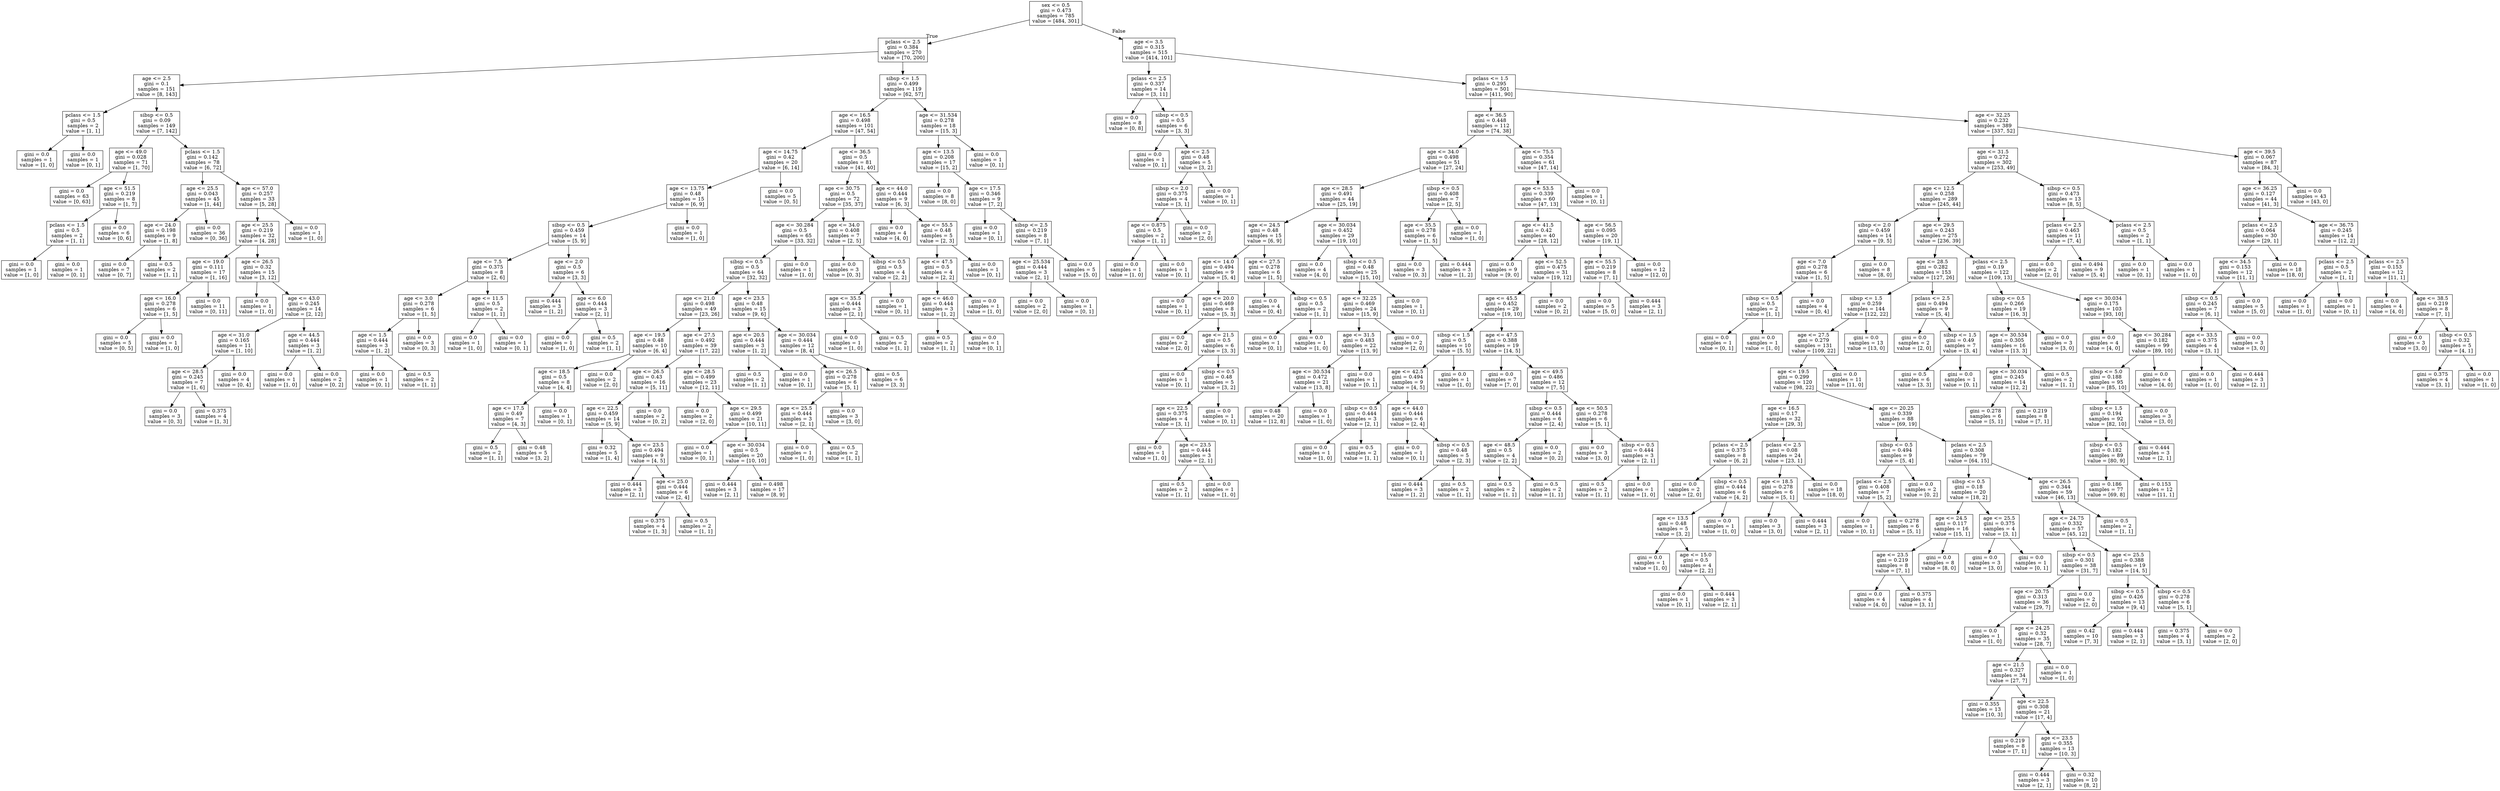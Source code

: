 digraph Tree {
node [shape=box] ;
0 [label="sex <= 0.5\ngini = 0.473\nsamples = 785\nvalue = [484, 301]"] ;
1 [label="pclass <= 2.5\ngini = 0.384\nsamples = 270\nvalue = [70, 200]"] ;
0 -> 1 [labeldistance=2.5, labelangle=45, headlabel="True"] ;
2 [label="age <= 2.5\ngini = 0.1\nsamples = 151\nvalue = [8, 143]"] ;
1 -> 2 ;
3 [label="pclass <= 1.5\ngini = 0.5\nsamples = 2\nvalue = [1, 1]"] ;
2 -> 3 ;
4 [label="gini = 0.0\nsamples = 1\nvalue = [1, 0]"] ;
3 -> 4 ;
5 [label="gini = 0.0\nsamples = 1\nvalue = [0, 1]"] ;
3 -> 5 ;
6 [label="sibsp <= 0.5\ngini = 0.09\nsamples = 149\nvalue = [7, 142]"] ;
2 -> 6 ;
7 [label="age <= 49.0\ngini = 0.028\nsamples = 71\nvalue = [1, 70]"] ;
6 -> 7 ;
8 [label="gini = 0.0\nsamples = 63\nvalue = [0, 63]"] ;
7 -> 8 ;
9 [label="age <= 51.5\ngini = 0.219\nsamples = 8\nvalue = [1, 7]"] ;
7 -> 9 ;
10 [label="pclass <= 1.5\ngini = 0.5\nsamples = 2\nvalue = [1, 1]"] ;
9 -> 10 ;
11 [label="gini = 0.0\nsamples = 1\nvalue = [1, 0]"] ;
10 -> 11 ;
12 [label="gini = 0.0\nsamples = 1\nvalue = [0, 1]"] ;
10 -> 12 ;
13 [label="gini = 0.0\nsamples = 6\nvalue = [0, 6]"] ;
9 -> 13 ;
14 [label="pclass <= 1.5\ngini = 0.142\nsamples = 78\nvalue = [6, 72]"] ;
6 -> 14 ;
15 [label="age <= 25.5\ngini = 0.043\nsamples = 45\nvalue = [1, 44]"] ;
14 -> 15 ;
16 [label="age <= 24.0\ngini = 0.198\nsamples = 9\nvalue = [1, 8]"] ;
15 -> 16 ;
17 [label="gini = 0.0\nsamples = 7\nvalue = [0, 7]"] ;
16 -> 17 ;
18 [label="gini = 0.5\nsamples = 2\nvalue = [1, 1]"] ;
16 -> 18 ;
19 [label="gini = 0.0\nsamples = 36\nvalue = [0, 36]"] ;
15 -> 19 ;
20 [label="age <= 57.0\ngini = 0.257\nsamples = 33\nvalue = [5, 28]"] ;
14 -> 20 ;
21 [label="age <= 25.5\ngini = 0.219\nsamples = 32\nvalue = [4, 28]"] ;
20 -> 21 ;
22 [label="age <= 19.0\ngini = 0.111\nsamples = 17\nvalue = [1, 16]"] ;
21 -> 22 ;
23 [label="age <= 16.0\ngini = 0.278\nsamples = 6\nvalue = [1, 5]"] ;
22 -> 23 ;
24 [label="gini = 0.0\nsamples = 5\nvalue = [0, 5]"] ;
23 -> 24 ;
25 [label="gini = 0.0\nsamples = 1\nvalue = [1, 0]"] ;
23 -> 25 ;
26 [label="gini = 0.0\nsamples = 11\nvalue = [0, 11]"] ;
22 -> 26 ;
27 [label="age <= 26.5\ngini = 0.32\nsamples = 15\nvalue = [3, 12]"] ;
21 -> 27 ;
28 [label="gini = 0.0\nsamples = 1\nvalue = [1, 0]"] ;
27 -> 28 ;
29 [label="age <= 43.0\ngini = 0.245\nsamples = 14\nvalue = [2, 12]"] ;
27 -> 29 ;
30 [label="age <= 31.0\ngini = 0.165\nsamples = 11\nvalue = [1, 10]"] ;
29 -> 30 ;
31 [label="age <= 28.5\ngini = 0.245\nsamples = 7\nvalue = [1, 6]"] ;
30 -> 31 ;
32 [label="gini = 0.0\nsamples = 3\nvalue = [0, 3]"] ;
31 -> 32 ;
33 [label="gini = 0.375\nsamples = 4\nvalue = [1, 3]"] ;
31 -> 33 ;
34 [label="gini = 0.0\nsamples = 4\nvalue = [0, 4]"] ;
30 -> 34 ;
35 [label="age <= 44.5\ngini = 0.444\nsamples = 3\nvalue = [1, 2]"] ;
29 -> 35 ;
36 [label="gini = 0.0\nsamples = 1\nvalue = [1, 0]"] ;
35 -> 36 ;
37 [label="gini = 0.0\nsamples = 2\nvalue = [0, 2]"] ;
35 -> 37 ;
38 [label="gini = 0.0\nsamples = 1\nvalue = [1, 0]"] ;
20 -> 38 ;
39 [label="sibsp <= 1.5\ngini = 0.499\nsamples = 119\nvalue = [62, 57]"] ;
1 -> 39 ;
40 [label="age <= 16.5\ngini = 0.498\nsamples = 101\nvalue = [47, 54]"] ;
39 -> 40 ;
41 [label="age <= 14.75\ngini = 0.42\nsamples = 20\nvalue = [6, 14]"] ;
40 -> 41 ;
42 [label="age <= 13.75\ngini = 0.48\nsamples = 15\nvalue = [6, 9]"] ;
41 -> 42 ;
43 [label="sibsp <= 0.5\ngini = 0.459\nsamples = 14\nvalue = [5, 9]"] ;
42 -> 43 ;
44 [label="age <= 7.5\ngini = 0.375\nsamples = 8\nvalue = [2, 6]"] ;
43 -> 44 ;
45 [label="age <= 3.0\ngini = 0.278\nsamples = 6\nvalue = [1, 5]"] ;
44 -> 45 ;
46 [label="age <= 1.5\ngini = 0.444\nsamples = 3\nvalue = [1, 2]"] ;
45 -> 46 ;
47 [label="gini = 0.0\nsamples = 1\nvalue = [0, 1]"] ;
46 -> 47 ;
48 [label="gini = 0.5\nsamples = 2\nvalue = [1, 1]"] ;
46 -> 48 ;
49 [label="gini = 0.0\nsamples = 3\nvalue = [0, 3]"] ;
45 -> 49 ;
50 [label="age <= 11.5\ngini = 0.5\nsamples = 2\nvalue = [1, 1]"] ;
44 -> 50 ;
51 [label="gini = 0.0\nsamples = 1\nvalue = [1, 0]"] ;
50 -> 51 ;
52 [label="gini = 0.0\nsamples = 1\nvalue = [0, 1]"] ;
50 -> 52 ;
53 [label="age <= 2.0\ngini = 0.5\nsamples = 6\nvalue = [3, 3]"] ;
43 -> 53 ;
54 [label="gini = 0.444\nsamples = 3\nvalue = [1, 2]"] ;
53 -> 54 ;
55 [label="age <= 6.0\ngini = 0.444\nsamples = 3\nvalue = [2, 1]"] ;
53 -> 55 ;
56 [label="gini = 0.0\nsamples = 1\nvalue = [1, 0]"] ;
55 -> 56 ;
57 [label="gini = 0.5\nsamples = 2\nvalue = [1, 1]"] ;
55 -> 57 ;
58 [label="gini = 0.0\nsamples = 1\nvalue = [1, 0]"] ;
42 -> 58 ;
59 [label="gini = 0.0\nsamples = 5\nvalue = [0, 5]"] ;
41 -> 59 ;
60 [label="age <= 36.5\ngini = 0.5\nsamples = 81\nvalue = [41, 40]"] ;
40 -> 60 ;
61 [label="age <= 30.75\ngini = 0.5\nsamples = 72\nvalue = [35, 37]"] ;
60 -> 61 ;
62 [label="age <= 30.284\ngini = 0.5\nsamples = 65\nvalue = [33, 32]"] ;
61 -> 62 ;
63 [label="sibsp <= 0.5\ngini = 0.5\nsamples = 64\nvalue = [32, 32]"] ;
62 -> 63 ;
64 [label="age <= 21.0\ngini = 0.498\nsamples = 49\nvalue = [23, 26]"] ;
63 -> 64 ;
65 [label="age <= 19.5\ngini = 0.48\nsamples = 10\nvalue = [6, 4]"] ;
64 -> 65 ;
66 [label="age <= 18.5\ngini = 0.5\nsamples = 8\nvalue = [4, 4]"] ;
65 -> 66 ;
67 [label="age <= 17.5\ngini = 0.49\nsamples = 7\nvalue = [4, 3]"] ;
66 -> 67 ;
68 [label="gini = 0.5\nsamples = 2\nvalue = [1, 1]"] ;
67 -> 68 ;
69 [label="gini = 0.48\nsamples = 5\nvalue = [3, 2]"] ;
67 -> 69 ;
70 [label="gini = 0.0\nsamples = 1\nvalue = [0, 1]"] ;
66 -> 70 ;
71 [label="gini = 0.0\nsamples = 2\nvalue = [2, 0]"] ;
65 -> 71 ;
72 [label="age <= 27.5\ngini = 0.492\nsamples = 39\nvalue = [17, 22]"] ;
64 -> 72 ;
73 [label="age <= 26.5\ngini = 0.43\nsamples = 16\nvalue = [5, 11]"] ;
72 -> 73 ;
74 [label="age <= 22.5\ngini = 0.459\nsamples = 14\nvalue = [5, 9]"] ;
73 -> 74 ;
75 [label="gini = 0.32\nsamples = 5\nvalue = [1, 4]"] ;
74 -> 75 ;
76 [label="age <= 23.5\ngini = 0.494\nsamples = 9\nvalue = [4, 5]"] ;
74 -> 76 ;
77 [label="gini = 0.444\nsamples = 3\nvalue = [2, 1]"] ;
76 -> 77 ;
78 [label="age <= 25.0\ngini = 0.444\nsamples = 6\nvalue = [2, 4]"] ;
76 -> 78 ;
79 [label="gini = 0.375\nsamples = 4\nvalue = [1, 3]"] ;
78 -> 79 ;
80 [label="gini = 0.5\nsamples = 2\nvalue = [1, 1]"] ;
78 -> 80 ;
81 [label="gini = 0.0\nsamples = 2\nvalue = [0, 2]"] ;
73 -> 81 ;
82 [label="age <= 28.5\ngini = 0.499\nsamples = 23\nvalue = [12, 11]"] ;
72 -> 82 ;
83 [label="gini = 0.0\nsamples = 2\nvalue = [2, 0]"] ;
82 -> 83 ;
84 [label="age <= 29.5\ngini = 0.499\nsamples = 21\nvalue = [10, 11]"] ;
82 -> 84 ;
85 [label="gini = 0.0\nsamples = 1\nvalue = [0, 1]"] ;
84 -> 85 ;
86 [label="age <= 30.034\ngini = 0.5\nsamples = 20\nvalue = [10, 10]"] ;
84 -> 86 ;
87 [label="gini = 0.444\nsamples = 3\nvalue = [2, 1]"] ;
86 -> 87 ;
88 [label="gini = 0.498\nsamples = 17\nvalue = [8, 9]"] ;
86 -> 88 ;
89 [label="age <= 23.5\ngini = 0.48\nsamples = 15\nvalue = [9, 6]"] ;
63 -> 89 ;
90 [label="age <= 20.5\ngini = 0.444\nsamples = 3\nvalue = [1, 2]"] ;
89 -> 90 ;
91 [label="gini = 0.5\nsamples = 2\nvalue = [1, 1]"] ;
90 -> 91 ;
92 [label="gini = 0.0\nsamples = 1\nvalue = [0, 1]"] ;
90 -> 92 ;
93 [label="age <= 30.034\ngini = 0.444\nsamples = 12\nvalue = [8, 4]"] ;
89 -> 93 ;
94 [label="age <= 26.5\ngini = 0.278\nsamples = 6\nvalue = [5, 1]"] ;
93 -> 94 ;
95 [label="age <= 25.5\ngini = 0.444\nsamples = 3\nvalue = [2, 1]"] ;
94 -> 95 ;
96 [label="gini = 0.0\nsamples = 1\nvalue = [1, 0]"] ;
95 -> 96 ;
97 [label="gini = 0.5\nsamples = 2\nvalue = [1, 1]"] ;
95 -> 97 ;
98 [label="gini = 0.0\nsamples = 3\nvalue = [3, 0]"] ;
94 -> 98 ;
99 [label="gini = 0.5\nsamples = 6\nvalue = [3, 3]"] ;
93 -> 99 ;
100 [label="gini = 0.0\nsamples = 1\nvalue = [1, 0]"] ;
62 -> 100 ;
101 [label="age <= 34.0\ngini = 0.408\nsamples = 7\nvalue = [2, 5]"] ;
61 -> 101 ;
102 [label="gini = 0.0\nsamples = 3\nvalue = [0, 3]"] ;
101 -> 102 ;
103 [label="sibsp <= 0.5\ngini = 0.5\nsamples = 4\nvalue = [2, 2]"] ;
101 -> 103 ;
104 [label="age <= 35.5\ngini = 0.444\nsamples = 3\nvalue = [2, 1]"] ;
103 -> 104 ;
105 [label="gini = 0.0\nsamples = 1\nvalue = [1, 0]"] ;
104 -> 105 ;
106 [label="gini = 0.5\nsamples = 2\nvalue = [1, 1]"] ;
104 -> 106 ;
107 [label="gini = 0.0\nsamples = 1\nvalue = [0, 1]"] ;
103 -> 107 ;
108 [label="age <= 44.0\ngini = 0.444\nsamples = 9\nvalue = [6, 3]"] ;
60 -> 108 ;
109 [label="gini = 0.0\nsamples = 4\nvalue = [4, 0]"] ;
108 -> 109 ;
110 [label="age <= 55.5\ngini = 0.48\nsamples = 5\nvalue = [2, 3]"] ;
108 -> 110 ;
111 [label="age <= 47.5\ngini = 0.5\nsamples = 4\nvalue = [2, 2]"] ;
110 -> 111 ;
112 [label="age <= 46.0\ngini = 0.444\nsamples = 3\nvalue = [1, 2]"] ;
111 -> 112 ;
113 [label="gini = 0.5\nsamples = 2\nvalue = [1, 1]"] ;
112 -> 113 ;
114 [label="gini = 0.0\nsamples = 1\nvalue = [0, 1]"] ;
112 -> 114 ;
115 [label="gini = 0.0\nsamples = 1\nvalue = [1, 0]"] ;
111 -> 115 ;
116 [label="gini = 0.0\nsamples = 1\nvalue = [0, 1]"] ;
110 -> 116 ;
117 [label="age <= 31.534\ngini = 0.278\nsamples = 18\nvalue = [15, 3]"] ;
39 -> 117 ;
118 [label="age <= 13.5\ngini = 0.208\nsamples = 17\nvalue = [15, 2]"] ;
117 -> 118 ;
119 [label="gini = 0.0\nsamples = 8\nvalue = [8, 0]"] ;
118 -> 119 ;
120 [label="age <= 17.5\ngini = 0.346\nsamples = 9\nvalue = [7, 2]"] ;
118 -> 120 ;
121 [label="gini = 0.0\nsamples = 1\nvalue = [0, 1]"] ;
120 -> 121 ;
122 [label="sibsp <= 2.5\ngini = 0.219\nsamples = 8\nvalue = [7, 1]"] ;
120 -> 122 ;
123 [label="age <= 25.534\ngini = 0.444\nsamples = 3\nvalue = [2, 1]"] ;
122 -> 123 ;
124 [label="gini = 0.0\nsamples = 2\nvalue = [2, 0]"] ;
123 -> 124 ;
125 [label="gini = 0.0\nsamples = 1\nvalue = [0, 1]"] ;
123 -> 125 ;
126 [label="gini = 0.0\nsamples = 5\nvalue = [5, 0]"] ;
122 -> 126 ;
127 [label="gini = 0.0\nsamples = 1\nvalue = [0, 1]"] ;
117 -> 127 ;
128 [label="age <= 3.5\ngini = 0.315\nsamples = 515\nvalue = [414, 101]"] ;
0 -> 128 [labeldistance=2.5, labelangle=-45, headlabel="False"] ;
129 [label="pclass <= 2.5\ngini = 0.337\nsamples = 14\nvalue = [3, 11]"] ;
128 -> 129 ;
130 [label="gini = 0.0\nsamples = 8\nvalue = [0, 8]"] ;
129 -> 130 ;
131 [label="sibsp <= 0.5\ngini = 0.5\nsamples = 6\nvalue = [3, 3]"] ;
129 -> 131 ;
132 [label="gini = 0.0\nsamples = 1\nvalue = [0, 1]"] ;
131 -> 132 ;
133 [label="age <= 2.5\ngini = 0.48\nsamples = 5\nvalue = [3, 2]"] ;
131 -> 133 ;
134 [label="sibsp <= 2.0\ngini = 0.375\nsamples = 4\nvalue = [3, 1]"] ;
133 -> 134 ;
135 [label="age <= 0.875\ngini = 0.5\nsamples = 2\nvalue = [1, 1]"] ;
134 -> 135 ;
136 [label="gini = 0.0\nsamples = 1\nvalue = [1, 0]"] ;
135 -> 136 ;
137 [label="gini = 0.0\nsamples = 1\nvalue = [0, 1]"] ;
135 -> 137 ;
138 [label="gini = 0.0\nsamples = 2\nvalue = [2, 0]"] ;
134 -> 138 ;
139 [label="gini = 0.0\nsamples = 1\nvalue = [0, 1]"] ;
133 -> 139 ;
140 [label="pclass <= 1.5\ngini = 0.295\nsamples = 501\nvalue = [411, 90]"] ;
128 -> 140 ;
141 [label="age <= 36.5\ngini = 0.448\nsamples = 112\nvalue = [74, 38]"] ;
140 -> 141 ;
142 [label="age <= 34.0\ngini = 0.498\nsamples = 51\nvalue = [27, 24]"] ;
141 -> 142 ;
143 [label="age <= 28.5\ngini = 0.491\nsamples = 44\nvalue = [25, 19]"] ;
142 -> 143 ;
144 [label="age <= 24.5\ngini = 0.48\nsamples = 15\nvalue = [6, 9]"] ;
143 -> 144 ;
145 [label="age <= 14.0\ngini = 0.494\nsamples = 9\nvalue = [5, 4]"] ;
144 -> 145 ;
146 [label="gini = 0.0\nsamples = 1\nvalue = [0, 1]"] ;
145 -> 146 ;
147 [label="age <= 20.0\ngini = 0.469\nsamples = 8\nvalue = [5, 3]"] ;
145 -> 147 ;
148 [label="gini = 0.0\nsamples = 2\nvalue = [2, 0]"] ;
147 -> 148 ;
149 [label="age <= 21.5\ngini = 0.5\nsamples = 6\nvalue = [3, 3]"] ;
147 -> 149 ;
150 [label="gini = 0.0\nsamples = 1\nvalue = [0, 1]"] ;
149 -> 150 ;
151 [label="sibsp <= 0.5\ngini = 0.48\nsamples = 5\nvalue = [3, 2]"] ;
149 -> 151 ;
152 [label="age <= 22.5\ngini = 0.375\nsamples = 4\nvalue = [3, 1]"] ;
151 -> 152 ;
153 [label="gini = 0.0\nsamples = 1\nvalue = [1, 0]"] ;
152 -> 153 ;
154 [label="age <= 23.5\ngini = 0.444\nsamples = 3\nvalue = [2, 1]"] ;
152 -> 154 ;
155 [label="gini = 0.5\nsamples = 2\nvalue = [1, 1]"] ;
154 -> 155 ;
156 [label="gini = 0.0\nsamples = 1\nvalue = [1, 0]"] ;
154 -> 156 ;
157 [label="gini = 0.0\nsamples = 1\nvalue = [0, 1]"] ;
151 -> 157 ;
158 [label="age <= 27.5\ngini = 0.278\nsamples = 6\nvalue = [1, 5]"] ;
144 -> 158 ;
159 [label="gini = 0.0\nsamples = 4\nvalue = [0, 4]"] ;
158 -> 159 ;
160 [label="sibsp <= 0.5\ngini = 0.5\nsamples = 2\nvalue = [1, 1]"] ;
158 -> 160 ;
161 [label="gini = 0.0\nsamples = 1\nvalue = [0, 1]"] ;
160 -> 161 ;
162 [label="gini = 0.0\nsamples = 1\nvalue = [1, 0]"] ;
160 -> 162 ;
163 [label="age <= 30.034\ngini = 0.452\nsamples = 29\nvalue = [19, 10]"] ;
143 -> 163 ;
164 [label="gini = 0.0\nsamples = 4\nvalue = [4, 0]"] ;
163 -> 164 ;
165 [label="sibsp <= 0.5\ngini = 0.48\nsamples = 25\nvalue = [15, 10]"] ;
163 -> 165 ;
166 [label="age <= 32.25\ngini = 0.469\nsamples = 24\nvalue = [15, 9]"] ;
165 -> 166 ;
167 [label="age <= 31.5\ngini = 0.483\nsamples = 22\nvalue = [13, 9]"] ;
166 -> 167 ;
168 [label="age <= 30.534\ngini = 0.472\nsamples = 21\nvalue = [13, 8]"] ;
167 -> 168 ;
169 [label="gini = 0.48\nsamples = 20\nvalue = [12, 8]"] ;
168 -> 169 ;
170 [label="gini = 0.0\nsamples = 1\nvalue = [1, 0]"] ;
168 -> 170 ;
171 [label="gini = 0.0\nsamples = 1\nvalue = [0, 1]"] ;
167 -> 171 ;
172 [label="gini = 0.0\nsamples = 2\nvalue = [2, 0]"] ;
166 -> 172 ;
173 [label="gini = 0.0\nsamples = 1\nvalue = [0, 1]"] ;
165 -> 173 ;
174 [label="sibsp <= 0.5\ngini = 0.408\nsamples = 7\nvalue = [2, 5]"] ;
142 -> 174 ;
175 [label="age <= 35.5\ngini = 0.278\nsamples = 6\nvalue = [1, 5]"] ;
174 -> 175 ;
176 [label="gini = 0.0\nsamples = 3\nvalue = [0, 3]"] ;
175 -> 176 ;
177 [label="gini = 0.444\nsamples = 3\nvalue = [1, 2]"] ;
175 -> 177 ;
178 [label="gini = 0.0\nsamples = 1\nvalue = [1, 0]"] ;
174 -> 178 ;
179 [label="age <= 75.5\ngini = 0.354\nsamples = 61\nvalue = [47, 14]"] ;
141 -> 179 ;
180 [label="age <= 53.5\ngini = 0.339\nsamples = 60\nvalue = [47, 13]"] ;
179 -> 180 ;
181 [label="age <= 41.5\ngini = 0.42\nsamples = 40\nvalue = [28, 12]"] ;
180 -> 181 ;
182 [label="gini = 0.0\nsamples = 9\nvalue = [9, 0]"] ;
181 -> 182 ;
183 [label="age <= 52.5\ngini = 0.475\nsamples = 31\nvalue = [19, 12]"] ;
181 -> 183 ;
184 [label="age <= 45.5\ngini = 0.452\nsamples = 29\nvalue = [19, 10]"] ;
183 -> 184 ;
185 [label="sibsp <= 1.5\ngini = 0.5\nsamples = 10\nvalue = [5, 5]"] ;
184 -> 185 ;
186 [label="age <= 42.5\ngini = 0.494\nsamples = 9\nvalue = [4, 5]"] ;
185 -> 186 ;
187 [label="sibsp <= 0.5\ngini = 0.444\nsamples = 3\nvalue = [2, 1]"] ;
186 -> 187 ;
188 [label="gini = 0.0\nsamples = 1\nvalue = [1, 0]"] ;
187 -> 188 ;
189 [label="gini = 0.5\nsamples = 2\nvalue = [1, 1]"] ;
187 -> 189 ;
190 [label="age <= 44.0\ngini = 0.444\nsamples = 6\nvalue = [2, 4]"] ;
186 -> 190 ;
191 [label="gini = 0.0\nsamples = 1\nvalue = [0, 1]"] ;
190 -> 191 ;
192 [label="sibsp <= 0.5\ngini = 0.48\nsamples = 5\nvalue = [2, 3]"] ;
190 -> 192 ;
193 [label="gini = 0.444\nsamples = 3\nvalue = [1, 2]"] ;
192 -> 193 ;
194 [label="gini = 0.5\nsamples = 2\nvalue = [1, 1]"] ;
192 -> 194 ;
195 [label="gini = 0.0\nsamples = 1\nvalue = [1, 0]"] ;
185 -> 195 ;
196 [label="age <= 47.5\ngini = 0.388\nsamples = 19\nvalue = [14, 5]"] ;
184 -> 196 ;
197 [label="gini = 0.0\nsamples = 7\nvalue = [7, 0]"] ;
196 -> 197 ;
198 [label="age <= 49.5\ngini = 0.486\nsamples = 12\nvalue = [7, 5]"] ;
196 -> 198 ;
199 [label="sibsp <= 0.5\ngini = 0.444\nsamples = 6\nvalue = [2, 4]"] ;
198 -> 199 ;
200 [label="age <= 48.5\ngini = 0.5\nsamples = 4\nvalue = [2, 2]"] ;
199 -> 200 ;
201 [label="gini = 0.5\nsamples = 2\nvalue = [1, 1]"] ;
200 -> 201 ;
202 [label="gini = 0.5\nsamples = 2\nvalue = [1, 1]"] ;
200 -> 202 ;
203 [label="gini = 0.0\nsamples = 2\nvalue = [0, 2]"] ;
199 -> 203 ;
204 [label="age <= 50.5\ngini = 0.278\nsamples = 6\nvalue = [5, 1]"] ;
198 -> 204 ;
205 [label="gini = 0.0\nsamples = 3\nvalue = [3, 0]"] ;
204 -> 205 ;
206 [label="sibsp <= 0.5\ngini = 0.444\nsamples = 3\nvalue = [2, 1]"] ;
204 -> 206 ;
207 [label="gini = 0.5\nsamples = 2\nvalue = [1, 1]"] ;
206 -> 207 ;
208 [label="gini = 0.0\nsamples = 1\nvalue = [1, 0]"] ;
206 -> 208 ;
209 [label="gini = 0.0\nsamples = 2\nvalue = [0, 2]"] ;
183 -> 209 ;
210 [label="age <= 56.5\ngini = 0.095\nsamples = 20\nvalue = [19, 1]"] ;
180 -> 210 ;
211 [label="age <= 55.5\ngini = 0.219\nsamples = 8\nvalue = [7, 1]"] ;
210 -> 211 ;
212 [label="gini = 0.0\nsamples = 5\nvalue = [5, 0]"] ;
211 -> 212 ;
213 [label="gini = 0.444\nsamples = 3\nvalue = [2, 1]"] ;
211 -> 213 ;
214 [label="gini = 0.0\nsamples = 12\nvalue = [12, 0]"] ;
210 -> 214 ;
215 [label="gini = 0.0\nsamples = 1\nvalue = [0, 1]"] ;
179 -> 215 ;
216 [label="age <= 32.25\ngini = 0.232\nsamples = 389\nvalue = [337, 52]"] ;
140 -> 216 ;
217 [label="age <= 31.5\ngini = 0.272\nsamples = 302\nvalue = [253, 49]"] ;
216 -> 217 ;
218 [label="age <= 12.5\ngini = 0.258\nsamples = 289\nvalue = [245, 44]"] ;
217 -> 218 ;
219 [label="sibsp <= 2.0\ngini = 0.459\nsamples = 14\nvalue = [9, 5]"] ;
218 -> 219 ;
220 [label="age <= 7.0\ngini = 0.278\nsamples = 6\nvalue = [1, 5]"] ;
219 -> 220 ;
221 [label="sibsp <= 0.5\ngini = 0.5\nsamples = 2\nvalue = [1, 1]"] ;
220 -> 221 ;
222 [label="gini = 0.0\nsamples = 1\nvalue = [0, 1]"] ;
221 -> 222 ;
223 [label="gini = 0.0\nsamples = 1\nvalue = [1, 0]"] ;
221 -> 223 ;
224 [label="gini = 0.0\nsamples = 4\nvalue = [0, 4]"] ;
220 -> 224 ;
225 [label="gini = 0.0\nsamples = 8\nvalue = [8, 0]"] ;
219 -> 225 ;
226 [label="age <= 29.5\ngini = 0.243\nsamples = 275\nvalue = [236, 39]"] ;
218 -> 226 ;
227 [label="age <= 28.5\ngini = 0.282\nsamples = 153\nvalue = [127, 26]"] ;
226 -> 227 ;
228 [label="sibsp <= 1.5\ngini = 0.259\nsamples = 144\nvalue = [122, 22]"] ;
227 -> 228 ;
229 [label="age <= 27.5\ngini = 0.279\nsamples = 131\nvalue = [109, 22]"] ;
228 -> 229 ;
230 [label="age <= 19.5\ngini = 0.299\nsamples = 120\nvalue = [98, 22]"] ;
229 -> 230 ;
231 [label="age <= 16.5\ngini = 0.17\nsamples = 32\nvalue = [29, 3]"] ;
230 -> 231 ;
232 [label="pclass <= 2.5\ngini = 0.375\nsamples = 8\nvalue = [6, 2]"] ;
231 -> 232 ;
233 [label="gini = 0.0\nsamples = 2\nvalue = [2, 0]"] ;
232 -> 233 ;
234 [label="sibsp <= 0.5\ngini = 0.444\nsamples = 6\nvalue = [4, 2]"] ;
232 -> 234 ;
235 [label="age <= 13.5\ngini = 0.48\nsamples = 5\nvalue = [3, 2]"] ;
234 -> 235 ;
236 [label="gini = 0.0\nsamples = 1\nvalue = [1, 0]"] ;
235 -> 236 ;
237 [label="age <= 15.0\ngini = 0.5\nsamples = 4\nvalue = [2, 2]"] ;
235 -> 237 ;
238 [label="gini = 0.0\nsamples = 1\nvalue = [0, 1]"] ;
237 -> 238 ;
239 [label="gini = 0.444\nsamples = 3\nvalue = [2, 1]"] ;
237 -> 239 ;
240 [label="gini = 0.0\nsamples = 1\nvalue = [1, 0]"] ;
234 -> 240 ;
241 [label="pclass <= 2.5\ngini = 0.08\nsamples = 24\nvalue = [23, 1]"] ;
231 -> 241 ;
242 [label="age <= 18.5\ngini = 0.278\nsamples = 6\nvalue = [5, 1]"] ;
241 -> 242 ;
243 [label="gini = 0.0\nsamples = 3\nvalue = [3, 0]"] ;
242 -> 243 ;
244 [label="gini = 0.444\nsamples = 3\nvalue = [2, 1]"] ;
242 -> 244 ;
245 [label="gini = 0.0\nsamples = 18\nvalue = [18, 0]"] ;
241 -> 245 ;
246 [label="age <= 20.25\ngini = 0.339\nsamples = 88\nvalue = [69, 19]"] ;
230 -> 246 ;
247 [label="sibsp <= 0.5\ngini = 0.494\nsamples = 9\nvalue = [5, 4]"] ;
246 -> 247 ;
248 [label="pclass <= 2.5\ngini = 0.408\nsamples = 7\nvalue = [5, 2]"] ;
247 -> 248 ;
249 [label="gini = 0.0\nsamples = 1\nvalue = [0, 1]"] ;
248 -> 249 ;
250 [label="gini = 0.278\nsamples = 6\nvalue = [5, 1]"] ;
248 -> 250 ;
251 [label="gini = 0.0\nsamples = 2\nvalue = [0, 2]"] ;
247 -> 251 ;
252 [label="pclass <= 2.5\ngini = 0.308\nsamples = 79\nvalue = [64, 15]"] ;
246 -> 252 ;
253 [label="sibsp <= 0.5\ngini = 0.18\nsamples = 20\nvalue = [18, 2]"] ;
252 -> 253 ;
254 [label="age <= 24.5\ngini = 0.117\nsamples = 16\nvalue = [15, 1]"] ;
253 -> 254 ;
255 [label="age <= 23.5\ngini = 0.219\nsamples = 8\nvalue = [7, 1]"] ;
254 -> 255 ;
256 [label="gini = 0.0\nsamples = 4\nvalue = [4, 0]"] ;
255 -> 256 ;
257 [label="gini = 0.375\nsamples = 4\nvalue = [3, 1]"] ;
255 -> 257 ;
258 [label="gini = 0.0\nsamples = 8\nvalue = [8, 0]"] ;
254 -> 258 ;
259 [label="age <= 25.5\ngini = 0.375\nsamples = 4\nvalue = [3, 1]"] ;
253 -> 259 ;
260 [label="gini = 0.0\nsamples = 3\nvalue = [3, 0]"] ;
259 -> 260 ;
261 [label="gini = 0.0\nsamples = 1\nvalue = [0, 1]"] ;
259 -> 261 ;
262 [label="age <= 26.5\ngini = 0.344\nsamples = 59\nvalue = [46, 13]"] ;
252 -> 262 ;
263 [label="age <= 24.75\ngini = 0.332\nsamples = 57\nvalue = [45, 12]"] ;
262 -> 263 ;
264 [label="sibsp <= 0.5\ngini = 0.301\nsamples = 38\nvalue = [31, 7]"] ;
263 -> 264 ;
265 [label="age <= 20.75\ngini = 0.313\nsamples = 36\nvalue = [29, 7]"] ;
264 -> 265 ;
266 [label="gini = 0.0\nsamples = 1\nvalue = [1, 0]"] ;
265 -> 266 ;
267 [label="age <= 24.25\ngini = 0.32\nsamples = 35\nvalue = [28, 7]"] ;
265 -> 267 ;
268 [label="age <= 21.5\ngini = 0.327\nsamples = 34\nvalue = [27, 7]"] ;
267 -> 268 ;
269 [label="gini = 0.355\nsamples = 13\nvalue = [10, 3]"] ;
268 -> 269 ;
270 [label="age <= 22.5\ngini = 0.308\nsamples = 21\nvalue = [17, 4]"] ;
268 -> 270 ;
271 [label="gini = 0.219\nsamples = 8\nvalue = [7, 1]"] ;
270 -> 271 ;
272 [label="age <= 23.5\ngini = 0.355\nsamples = 13\nvalue = [10, 3]"] ;
270 -> 272 ;
273 [label="gini = 0.444\nsamples = 3\nvalue = [2, 1]"] ;
272 -> 273 ;
274 [label="gini = 0.32\nsamples = 10\nvalue = [8, 2]"] ;
272 -> 274 ;
275 [label="gini = 0.0\nsamples = 1\nvalue = [1, 0]"] ;
267 -> 275 ;
276 [label="gini = 0.0\nsamples = 2\nvalue = [2, 0]"] ;
264 -> 276 ;
277 [label="age <= 25.5\ngini = 0.388\nsamples = 19\nvalue = [14, 5]"] ;
263 -> 277 ;
278 [label="sibsp <= 0.5\ngini = 0.426\nsamples = 13\nvalue = [9, 4]"] ;
277 -> 278 ;
279 [label="gini = 0.42\nsamples = 10\nvalue = [7, 3]"] ;
278 -> 279 ;
280 [label="gini = 0.444\nsamples = 3\nvalue = [2, 1]"] ;
278 -> 280 ;
281 [label="sibsp <= 0.5\ngini = 0.278\nsamples = 6\nvalue = [5, 1]"] ;
277 -> 281 ;
282 [label="gini = 0.375\nsamples = 4\nvalue = [3, 1]"] ;
281 -> 282 ;
283 [label="gini = 0.0\nsamples = 2\nvalue = [2, 0]"] ;
281 -> 283 ;
284 [label="gini = 0.5\nsamples = 2\nvalue = [1, 1]"] ;
262 -> 284 ;
285 [label="gini = 0.0\nsamples = 11\nvalue = [11, 0]"] ;
229 -> 285 ;
286 [label="gini = 0.0\nsamples = 13\nvalue = [13, 0]"] ;
228 -> 286 ;
287 [label="pclass <= 2.5\ngini = 0.494\nsamples = 9\nvalue = [5, 4]"] ;
227 -> 287 ;
288 [label="gini = 0.0\nsamples = 2\nvalue = [2, 0]"] ;
287 -> 288 ;
289 [label="sibsp <= 1.5\ngini = 0.49\nsamples = 7\nvalue = [3, 4]"] ;
287 -> 289 ;
290 [label="gini = 0.5\nsamples = 6\nvalue = [3, 3]"] ;
289 -> 290 ;
291 [label="gini = 0.0\nsamples = 1\nvalue = [0, 1]"] ;
289 -> 291 ;
292 [label="pclass <= 2.5\ngini = 0.19\nsamples = 122\nvalue = [109, 13]"] ;
226 -> 292 ;
293 [label="sibsp <= 0.5\ngini = 0.266\nsamples = 19\nvalue = [16, 3]"] ;
292 -> 293 ;
294 [label="age <= 30.534\ngini = 0.305\nsamples = 16\nvalue = [13, 3]"] ;
293 -> 294 ;
295 [label="age <= 30.034\ngini = 0.245\nsamples = 14\nvalue = [12, 2]"] ;
294 -> 295 ;
296 [label="gini = 0.278\nsamples = 6\nvalue = [5, 1]"] ;
295 -> 296 ;
297 [label="gini = 0.219\nsamples = 8\nvalue = [7, 1]"] ;
295 -> 297 ;
298 [label="gini = 0.5\nsamples = 2\nvalue = [1, 1]"] ;
294 -> 298 ;
299 [label="gini = 0.0\nsamples = 3\nvalue = [3, 0]"] ;
293 -> 299 ;
300 [label="age <= 30.034\ngini = 0.175\nsamples = 103\nvalue = [93, 10]"] ;
292 -> 300 ;
301 [label="gini = 0.0\nsamples = 4\nvalue = [4, 0]"] ;
300 -> 301 ;
302 [label="age <= 30.284\ngini = 0.182\nsamples = 99\nvalue = [89, 10]"] ;
300 -> 302 ;
303 [label="sibsp <= 5.0\ngini = 0.188\nsamples = 95\nvalue = [85, 10]"] ;
302 -> 303 ;
304 [label="sibsp <= 1.5\ngini = 0.194\nsamples = 92\nvalue = [82, 10]"] ;
303 -> 304 ;
305 [label="sibsp <= 0.5\ngini = 0.182\nsamples = 89\nvalue = [80, 9]"] ;
304 -> 305 ;
306 [label="gini = 0.186\nsamples = 77\nvalue = [69, 8]"] ;
305 -> 306 ;
307 [label="gini = 0.153\nsamples = 12\nvalue = [11, 1]"] ;
305 -> 307 ;
308 [label="gini = 0.444\nsamples = 3\nvalue = [2, 1]"] ;
304 -> 308 ;
309 [label="gini = 0.0\nsamples = 3\nvalue = [3, 0]"] ;
303 -> 309 ;
310 [label="gini = 0.0\nsamples = 4\nvalue = [4, 0]"] ;
302 -> 310 ;
311 [label="sibsp <= 0.5\ngini = 0.473\nsamples = 13\nvalue = [8, 5]"] ;
217 -> 311 ;
312 [label="pclass <= 2.5\ngini = 0.463\nsamples = 11\nvalue = [7, 4]"] ;
311 -> 312 ;
313 [label="gini = 0.0\nsamples = 2\nvalue = [2, 0]"] ;
312 -> 313 ;
314 [label="gini = 0.494\nsamples = 9\nvalue = [5, 4]"] ;
312 -> 314 ;
315 [label="pclass <= 2.5\ngini = 0.5\nsamples = 2\nvalue = [1, 1]"] ;
311 -> 315 ;
316 [label="gini = 0.0\nsamples = 1\nvalue = [0, 1]"] ;
315 -> 316 ;
317 [label="gini = 0.0\nsamples = 1\nvalue = [1, 0]"] ;
315 -> 317 ;
318 [label="age <= 39.5\ngini = 0.067\nsamples = 87\nvalue = [84, 3]"] ;
216 -> 318 ;
319 [label="age <= 36.25\ngini = 0.127\nsamples = 44\nvalue = [41, 3]"] ;
318 -> 319 ;
320 [label="pclass <= 2.5\ngini = 0.064\nsamples = 30\nvalue = [29, 1]"] ;
319 -> 320 ;
321 [label="age <= 34.5\ngini = 0.153\nsamples = 12\nvalue = [11, 1]"] ;
320 -> 321 ;
322 [label="sibsp <= 0.5\ngini = 0.245\nsamples = 7\nvalue = [6, 1]"] ;
321 -> 322 ;
323 [label="age <= 33.5\ngini = 0.375\nsamples = 4\nvalue = [3, 1]"] ;
322 -> 323 ;
324 [label="gini = 0.0\nsamples = 1\nvalue = [1, 0]"] ;
323 -> 324 ;
325 [label="gini = 0.444\nsamples = 3\nvalue = [2, 1]"] ;
323 -> 325 ;
326 [label="gini = 0.0\nsamples = 3\nvalue = [3, 0]"] ;
322 -> 326 ;
327 [label="gini = 0.0\nsamples = 5\nvalue = [5, 0]"] ;
321 -> 327 ;
328 [label="gini = 0.0\nsamples = 18\nvalue = [18, 0]"] ;
320 -> 328 ;
329 [label="age <= 36.75\ngini = 0.245\nsamples = 14\nvalue = [12, 2]"] ;
319 -> 329 ;
330 [label="pclass <= 2.5\ngini = 0.5\nsamples = 2\nvalue = [1, 1]"] ;
329 -> 330 ;
331 [label="gini = 0.0\nsamples = 1\nvalue = [1, 0]"] ;
330 -> 331 ;
332 [label="gini = 0.0\nsamples = 1\nvalue = [0, 1]"] ;
330 -> 332 ;
333 [label="pclass <= 2.5\ngini = 0.153\nsamples = 12\nvalue = [11, 1]"] ;
329 -> 333 ;
334 [label="gini = 0.0\nsamples = 4\nvalue = [4, 0]"] ;
333 -> 334 ;
335 [label="age <= 38.5\ngini = 0.219\nsamples = 8\nvalue = [7, 1]"] ;
333 -> 335 ;
336 [label="gini = 0.0\nsamples = 3\nvalue = [3, 0]"] ;
335 -> 336 ;
337 [label="sibsp <= 0.5\ngini = 0.32\nsamples = 5\nvalue = [4, 1]"] ;
335 -> 337 ;
338 [label="gini = 0.375\nsamples = 4\nvalue = [3, 1]"] ;
337 -> 338 ;
339 [label="gini = 0.0\nsamples = 1\nvalue = [1, 0]"] ;
337 -> 339 ;
340 [label="gini = 0.0\nsamples = 43\nvalue = [43, 0]"] ;
318 -> 340 ;
}